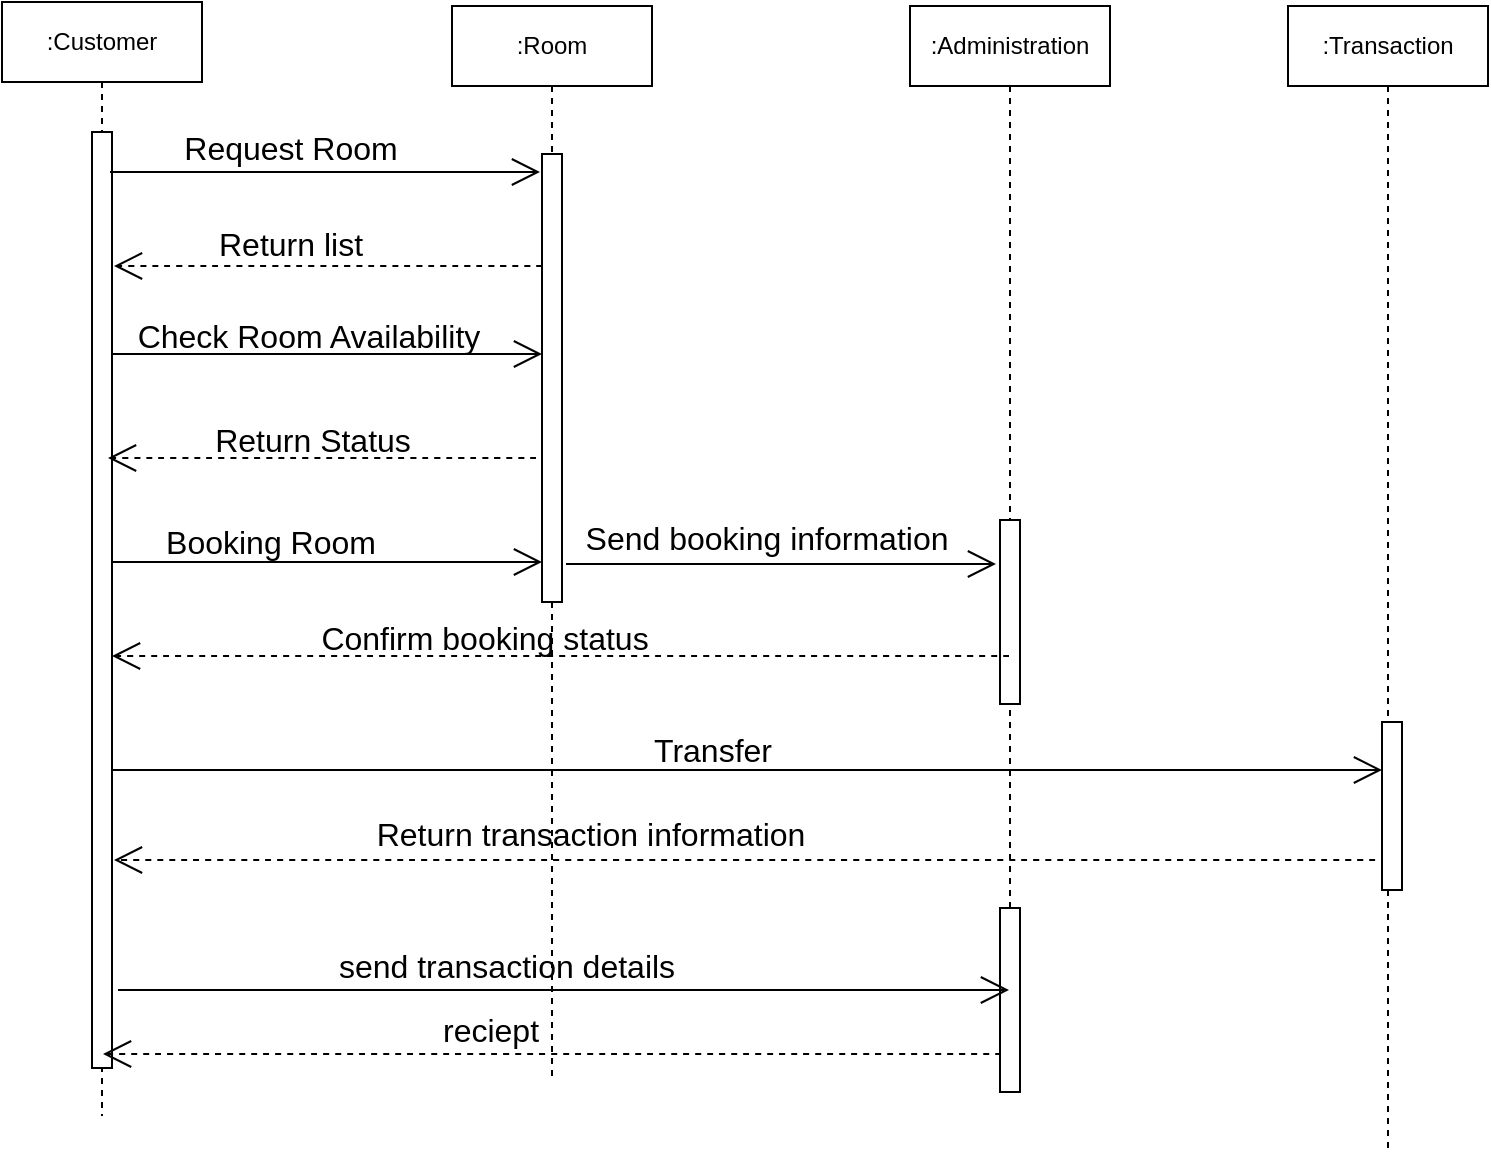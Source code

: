 <mxfile version="25.0.1">
  <diagram name="Page-1" id="1dQStJ-P53JUmUeJQX6j">
    <mxGraphModel dx="1690" dy="572" grid="0" gridSize="10" guides="1" tooltips="1" connect="1" arrows="1" fold="1" page="0" pageScale="1" pageWidth="850" pageHeight="1100" math="0" shadow="0">
      <root>
        <mxCell id="0" />
        <mxCell id="1" parent="0" />
        <mxCell id="ywZ4EU8CJQfHJGonzBJp-8" value=":Room" style="shape=umlLifeline;perimeter=lifelinePerimeter;whiteSpace=wrap;html=1;container=1;dropTarget=0;collapsible=0;recursiveResize=0;outlineConnect=0;portConstraint=eastwest;newEdgeStyle={&quot;curved&quot;:0,&quot;rounded&quot;:0};" vertex="1" parent="1">
          <mxGeometry x="112" y="27" width="100" height="538" as="geometry" />
        </mxCell>
        <mxCell id="ywZ4EU8CJQfHJGonzBJp-13" value="" style="html=1;points=[[0,0,0,0,5],[0,1,0,0,-5],[1,0,0,0,5],[1,1,0,0,-5]];perimeter=orthogonalPerimeter;outlineConnect=0;targetShapes=umlLifeline;portConstraint=eastwest;newEdgeStyle={&quot;curved&quot;:0,&quot;rounded&quot;:0};" vertex="1" parent="ywZ4EU8CJQfHJGonzBJp-8">
          <mxGeometry x="45" y="74" width="10" height="224" as="geometry" />
        </mxCell>
        <mxCell id="ywZ4EU8CJQfHJGonzBJp-9" value=":Customer" style="shape=umlLifeline;perimeter=lifelinePerimeter;whiteSpace=wrap;html=1;container=1;dropTarget=0;collapsible=0;recursiveResize=0;outlineConnect=0;portConstraint=eastwest;newEdgeStyle={&quot;curved&quot;:0,&quot;rounded&quot;:0};" vertex="1" parent="1">
          <mxGeometry x="-113" y="25" width="100" height="557" as="geometry" />
        </mxCell>
        <mxCell id="ywZ4EU8CJQfHJGonzBJp-12" value="" style="html=1;points=[[0,0,0,0,5],[0,1,0,0,-5],[1,0,0,0,5],[1,1,0,0,-5]];perimeter=orthogonalPerimeter;outlineConnect=0;targetShapes=umlLifeline;portConstraint=eastwest;newEdgeStyle={&quot;curved&quot;:0,&quot;rounded&quot;:0};" vertex="1" parent="ywZ4EU8CJQfHJGonzBJp-9">
          <mxGeometry x="45" y="65" width="10" height="468" as="geometry" />
        </mxCell>
        <mxCell id="ywZ4EU8CJQfHJGonzBJp-10" value=":Transaction" style="shape=umlLifeline;perimeter=lifelinePerimeter;whiteSpace=wrap;html=1;container=1;dropTarget=0;collapsible=0;recursiveResize=0;outlineConnect=0;portConstraint=eastwest;newEdgeStyle={&quot;curved&quot;:0,&quot;rounded&quot;:0};" vertex="1" parent="1">
          <mxGeometry x="530" y="27" width="100" height="572" as="geometry" />
        </mxCell>
        <mxCell id="ywZ4EU8CJQfHJGonzBJp-11" value=":Administration" style="shape=umlLifeline;perimeter=lifelinePerimeter;whiteSpace=wrap;html=1;container=1;dropTarget=0;collapsible=0;recursiveResize=0;outlineConnect=0;portConstraint=eastwest;newEdgeStyle={&quot;curved&quot;:0,&quot;rounded&quot;:0};" vertex="1" parent="1">
          <mxGeometry x="341" y="27" width="100" height="543" as="geometry" />
        </mxCell>
        <mxCell id="ywZ4EU8CJQfHJGonzBJp-28" value="" style="html=1;points=[[0,0,0,0,5],[0,1,0,0,-5],[1,0,0,0,5],[1,1,0,0,-5]];perimeter=orthogonalPerimeter;outlineConnect=0;targetShapes=umlLifeline;portConstraint=eastwest;newEdgeStyle={&quot;curved&quot;:0,&quot;rounded&quot;:0};" vertex="1" parent="ywZ4EU8CJQfHJGonzBJp-11">
          <mxGeometry x="45" y="257" width="10" height="92" as="geometry" />
        </mxCell>
        <mxCell id="ywZ4EU8CJQfHJGonzBJp-34" value="" style="html=1;points=[[0,0,0,0,5],[0,1,0,0,-5],[1,0,0,0,5],[1,1,0,0,-5]];perimeter=orthogonalPerimeter;outlineConnect=0;targetShapes=umlLifeline;portConstraint=eastwest;newEdgeStyle={&quot;curved&quot;:0,&quot;rounded&quot;:0};" vertex="1" parent="ywZ4EU8CJQfHJGonzBJp-11">
          <mxGeometry x="45" y="451" width="10" height="92" as="geometry" />
        </mxCell>
        <mxCell id="ywZ4EU8CJQfHJGonzBJp-15" value="" style="endArrow=open;endFill=1;endSize=12;html=1;rounded=0;fontSize=12;curved=1;" edge="1" parent="1">
          <mxGeometry width="160" relative="1" as="geometry">
            <mxPoint x="-59" y="110" as="sourcePoint" />
            <mxPoint x="156" y="110" as="targetPoint" />
          </mxGeometry>
        </mxCell>
        <mxCell id="ywZ4EU8CJQfHJGonzBJp-17" value="" style="endArrow=open;endSize=12;dashed=1;html=1;rounded=0;fontSize=12;curved=1;" edge="1" parent="1" source="ywZ4EU8CJQfHJGonzBJp-13">
          <mxGeometry width="160" relative="1" as="geometry">
            <mxPoint x="90" y="157" as="sourcePoint" />
            <mxPoint x="-57" y="157" as="targetPoint" />
          </mxGeometry>
        </mxCell>
        <mxCell id="ywZ4EU8CJQfHJGonzBJp-18" value="" style="endArrow=open;endFill=1;endSize=12;html=1;rounded=0;fontSize=12;curved=1;" edge="1" parent="1">
          <mxGeometry width="160" relative="1" as="geometry">
            <mxPoint x="-58" y="201" as="sourcePoint" />
            <mxPoint x="157" y="201" as="targetPoint" />
          </mxGeometry>
        </mxCell>
        <mxCell id="ywZ4EU8CJQfHJGonzBJp-19" value="" style="endArrow=open;endSize=12;dashed=1;html=1;rounded=0;fontSize=12;curved=1;" edge="1" parent="1">
          <mxGeometry width="160" relative="1" as="geometry">
            <mxPoint x="154" y="253" as="sourcePoint" />
            <mxPoint x="-60" y="253" as="targetPoint" />
          </mxGeometry>
        </mxCell>
        <mxCell id="ywZ4EU8CJQfHJGonzBJp-20" value="" style="endArrow=open;endFill=1;endSize=12;html=1;rounded=0;fontSize=12;curved=1;" edge="1" parent="1">
          <mxGeometry width="160" relative="1" as="geometry">
            <mxPoint x="-58" y="305" as="sourcePoint" />
            <mxPoint x="157" y="305" as="targetPoint" />
          </mxGeometry>
        </mxCell>
        <mxCell id="ywZ4EU8CJQfHJGonzBJp-21" value="" style="endArrow=open;endFill=1;endSize=12;html=1;rounded=0;fontSize=12;curved=1;" edge="1" parent="1">
          <mxGeometry width="160" relative="1" as="geometry">
            <mxPoint x="169" y="306" as="sourcePoint" />
            <mxPoint x="384" y="306" as="targetPoint" />
          </mxGeometry>
        </mxCell>
        <mxCell id="ywZ4EU8CJQfHJGonzBJp-29" value="" style="endArrow=open;endSize=12;dashed=1;html=1;rounded=0;fontSize=12;curved=1;" edge="1" parent="1" source="ywZ4EU8CJQfHJGonzBJp-11">
          <mxGeometry width="160" relative="1" as="geometry">
            <mxPoint x="156" y="352" as="sourcePoint" />
            <mxPoint x="-58" y="352" as="targetPoint" />
          </mxGeometry>
        </mxCell>
        <mxCell id="ywZ4EU8CJQfHJGonzBJp-31" value="" style="endArrow=open;endFill=1;endSize=12;html=1;rounded=0;fontSize=12;curved=1;" edge="1" parent="1" source="ywZ4EU8CJQfHJGonzBJp-30" target="ywZ4EU8CJQfHJGonzBJp-10">
          <mxGeometry width="160" relative="1" as="geometry">
            <mxPoint x="-58" y="409" as="sourcePoint" />
            <mxPoint x="157" y="409" as="targetPoint" />
          </mxGeometry>
        </mxCell>
        <mxCell id="ywZ4EU8CJQfHJGonzBJp-32" value="" style="endArrow=open;endSize=12;dashed=1;html=1;rounded=0;fontSize=12;curved=1;" edge="1" parent="1">
          <mxGeometry width="160" relative="1" as="geometry">
            <mxPoint x="579.5" y="454" as="sourcePoint" />
            <mxPoint x="-57" y="454" as="targetPoint" />
          </mxGeometry>
        </mxCell>
        <mxCell id="ywZ4EU8CJQfHJGonzBJp-33" value="" style="endArrow=open;endFill=1;endSize=12;html=1;rounded=0;fontSize=12;curved=1;" edge="1" parent="1" target="ywZ4EU8CJQfHJGonzBJp-30">
          <mxGeometry width="160" relative="1" as="geometry">
            <mxPoint x="-58" y="409" as="sourcePoint" />
            <mxPoint x="580" y="409" as="targetPoint" />
          </mxGeometry>
        </mxCell>
        <mxCell id="ywZ4EU8CJQfHJGonzBJp-30" value="" style="html=1;points=[[0,0,0,0,5],[0,1,0,0,-5],[1,0,0,0,5],[1,1,0,0,-5]];perimeter=orthogonalPerimeter;outlineConnect=0;targetShapes=umlLifeline;portConstraint=eastwest;newEdgeStyle={&quot;curved&quot;:0,&quot;rounded&quot;:0};" vertex="1" parent="1">
          <mxGeometry x="577" y="385" width="10" height="84" as="geometry" />
        </mxCell>
        <mxCell id="ywZ4EU8CJQfHJGonzBJp-35" value="" style="endArrow=open;endSize=12;dashed=1;html=1;rounded=0;fontSize=12;curved=1;" edge="1" parent="1">
          <mxGeometry width="160" relative="1" as="geometry">
            <mxPoint x="386.5" y="551" as="sourcePoint" />
            <mxPoint x="-62.5" y="551" as="targetPoint" />
          </mxGeometry>
        </mxCell>
        <mxCell id="ywZ4EU8CJQfHJGonzBJp-36" value="" style="endArrow=open;endFill=1;endSize=12;html=1;rounded=0;fontSize=12;curved=1;" edge="1" parent="1" target="ywZ4EU8CJQfHJGonzBJp-11">
          <mxGeometry width="160" relative="1" as="geometry">
            <mxPoint x="-55" y="519" as="sourcePoint" />
            <mxPoint x="160" y="519" as="targetPoint" />
            <Array as="points">
              <mxPoint x="304" y="519" />
            </Array>
          </mxGeometry>
        </mxCell>
        <mxCell id="ywZ4EU8CJQfHJGonzBJp-37" value="Request Room" style="text;html=1;align=center;verticalAlign=middle;resizable=0;points=[];autosize=1;strokeColor=none;fillColor=none;fontSize=16;" vertex="1" parent="1">
          <mxGeometry x="-32" y="82" width="125" height="31" as="geometry" />
        </mxCell>
        <mxCell id="ywZ4EU8CJQfHJGonzBJp-38" value="Return list" style="text;html=1;align=center;verticalAlign=middle;resizable=0;points=[];autosize=1;strokeColor=none;fillColor=none;fontSize=16;" vertex="1" parent="1">
          <mxGeometry x="-14" y="130" width="90" height="31" as="geometry" />
        </mxCell>
        <mxCell id="ywZ4EU8CJQfHJGonzBJp-39" value="Check Room Availability" style="text;html=1;align=center;verticalAlign=middle;resizable=0;points=[];autosize=1;strokeColor=none;fillColor=none;fontSize=16;" vertex="1" parent="1">
          <mxGeometry x="-55" y="176" width="189" height="31" as="geometry" />
        </mxCell>
        <mxCell id="ywZ4EU8CJQfHJGonzBJp-40" value="&lt;div&gt;Return Status&lt;/div&gt;" style="text;html=1;align=center;verticalAlign=middle;resizable=0;points=[];autosize=1;strokeColor=none;fillColor=none;fontSize=16;" vertex="1" parent="1">
          <mxGeometry x="-16.5" y="228.5" width="116" height="31" as="geometry" />
        </mxCell>
        <mxCell id="ywZ4EU8CJQfHJGonzBJp-41" value="Booking Room" style="text;html=1;align=center;verticalAlign=middle;resizable=0;points=[];autosize=1;strokeColor=none;fillColor=none;fontSize=16;" vertex="1" parent="1">
          <mxGeometry x="-40.5" y="279.5" width="123" height="31" as="geometry" />
        </mxCell>
        <mxCell id="ywZ4EU8CJQfHJGonzBJp-42" value="Send booking information" style="text;html=1;align=center;verticalAlign=middle;resizable=0;points=[];autosize=1;strokeColor=none;fillColor=none;fontSize=16;" vertex="1" parent="1">
          <mxGeometry x="169" y="277" width="199" height="31" as="geometry" />
        </mxCell>
        <mxCell id="ywZ4EU8CJQfHJGonzBJp-43" value="Confirm booking status" style="text;html=1;align=center;verticalAlign=middle;resizable=0;points=[];autosize=1;strokeColor=none;fillColor=none;fontSize=16;" vertex="1" parent="1">
          <mxGeometry x="36.5" y="327.5" width="182" height="31" as="geometry" />
        </mxCell>
        <mxCell id="ywZ4EU8CJQfHJGonzBJp-44" value="Transfer" style="text;html=1;align=center;verticalAlign=middle;resizable=0;points=[];autosize=1;strokeColor=none;fillColor=none;fontSize=16;" vertex="1" parent="1">
          <mxGeometry x="203.5" y="383" width="77" height="31" as="geometry" />
        </mxCell>
        <mxCell id="ywZ4EU8CJQfHJGonzBJp-45" value="Return transaction information" style="text;html=1;align=center;verticalAlign=middle;resizable=0;points=[];autosize=1;strokeColor=none;fillColor=none;fontSize=16;" vertex="1" parent="1">
          <mxGeometry x="64.5" y="425.5" width="232" height="31" as="geometry" />
        </mxCell>
        <mxCell id="ywZ4EU8CJQfHJGonzBJp-46" value="send transaction details" style="text;html=1;align=center;verticalAlign=middle;resizable=0;points=[];autosize=1;strokeColor=none;fillColor=none;fontSize=16;" vertex="1" parent="1">
          <mxGeometry x="45.5" y="491.5" width="186" height="31" as="geometry" />
        </mxCell>
        <mxCell id="ywZ4EU8CJQfHJGonzBJp-47" value="reciept" style="text;html=1;align=center;verticalAlign=middle;resizable=0;points=[];autosize=1;strokeColor=none;fillColor=none;fontSize=16;" vertex="1" parent="1">
          <mxGeometry x="97.5" y="523.5" width="66" height="31" as="geometry" />
        </mxCell>
      </root>
    </mxGraphModel>
  </diagram>
</mxfile>
